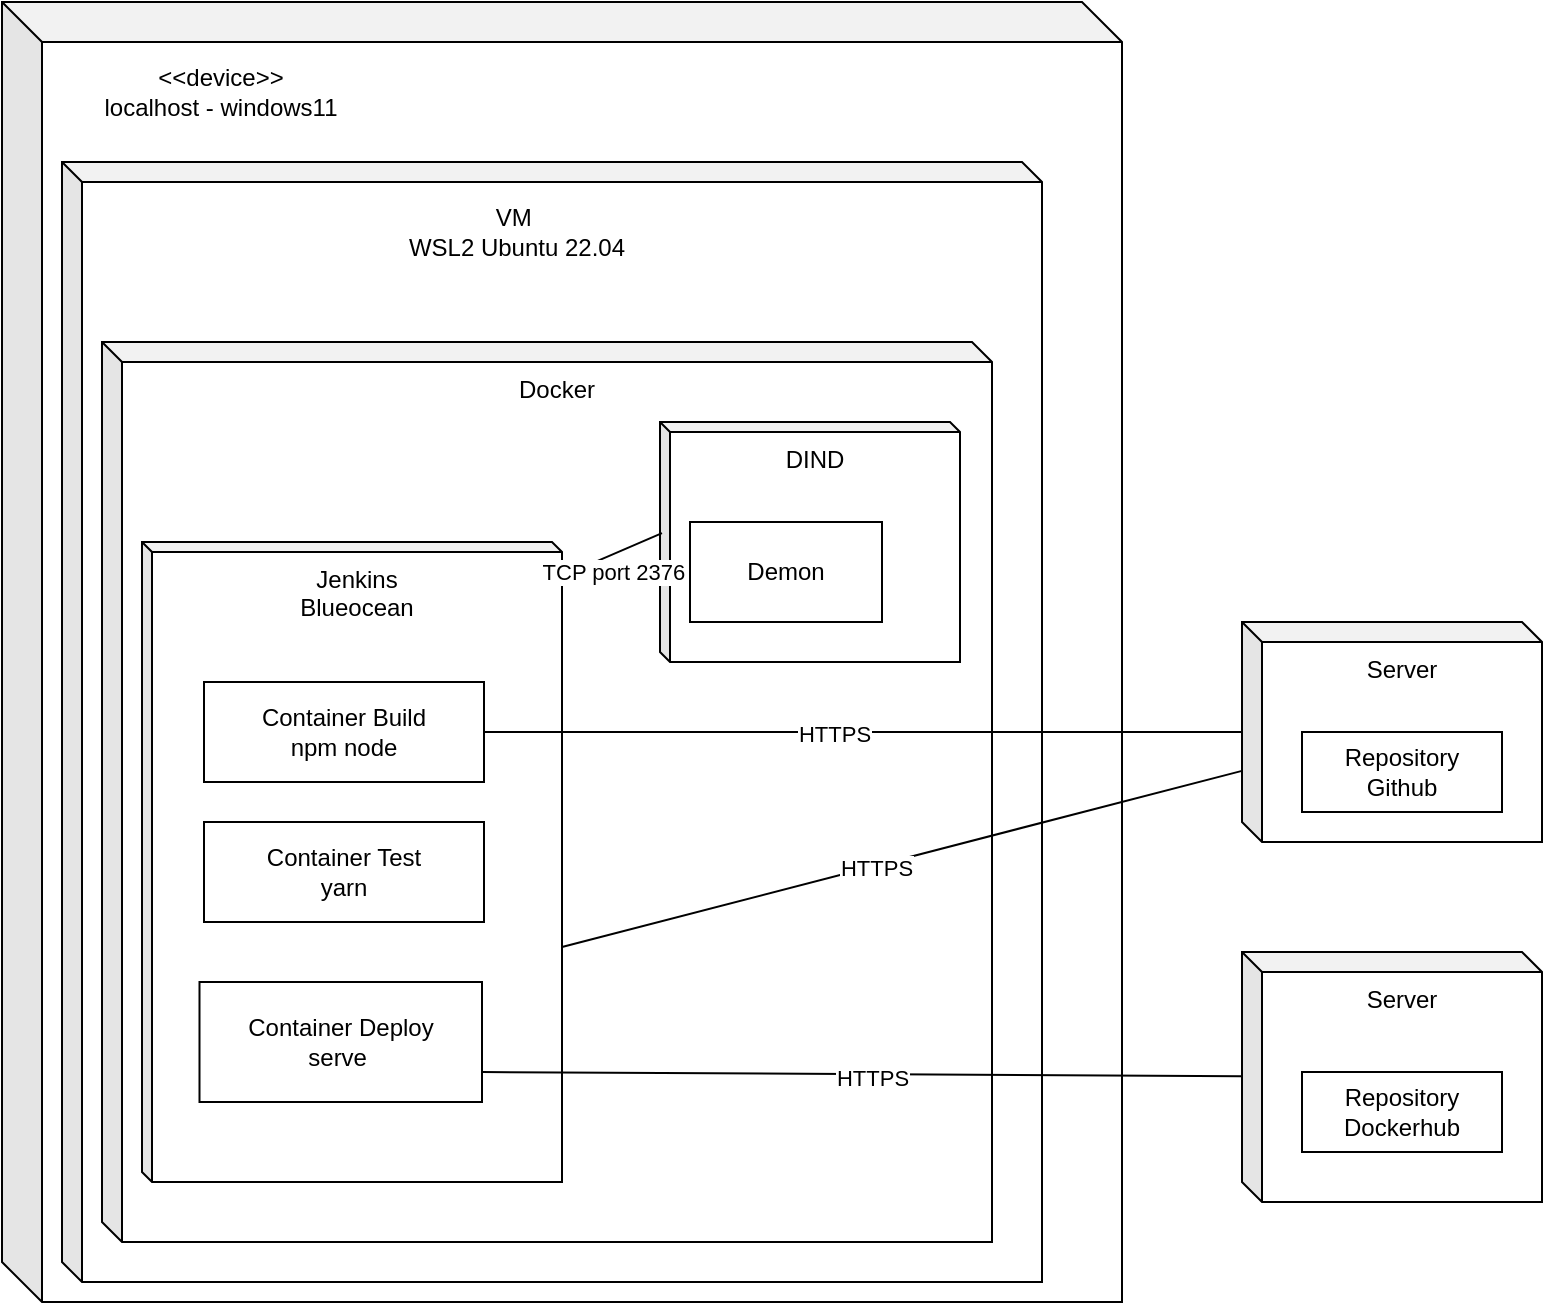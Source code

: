 <mxfile version="24.2.3" type="device">
  <diagram name="Strona-1" id="uZYEAxxyMHP9XfETYJzX">
    <mxGraphModel dx="1159" dy="610" grid="1" gridSize="10" guides="1" tooltips="1" connect="1" arrows="1" fold="1" page="1" pageScale="1" pageWidth="827" pageHeight="1169" math="0" shadow="0">
      <root>
        <mxCell id="0" />
        <mxCell id="1" parent="0" />
        <mxCell id="lDL3B1EC10hEtl2htI_i-2" value="" style="shape=cube;whiteSpace=wrap;html=1;boundedLbl=1;backgroundOutline=1;darkOpacity=0.05;darkOpacity2=0.1;" vertex="1" parent="1">
          <mxGeometry x="10" y="50" width="560" height="650" as="geometry" />
        </mxCell>
        <mxCell id="lDL3B1EC10hEtl2htI_i-3" value="&amp;lt;&amp;lt;device&amp;gt;&amp;gt;&lt;div&gt;localhost - windows11&lt;/div&gt;" style="text;html=1;align=center;verticalAlign=middle;whiteSpace=wrap;rounded=0;" vertex="1" parent="1">
          <mxGeometry x="60" y="80" width="119" height="30" as="geometry" />
        </mxCell>
        <mxCell id="lDL3B1EC10hEtl2htI_i-4" value="" style="shape=cube;whiteSpace=wrap;html=1;boundedLbl=1;backgroundOutline=1;darkOpacity=0.05;darkOpacity2=0.1;size=10;" vertex="1" parent="1">
          <mxGeometry x="40" y="130" width="490" height="560" as="geometry" />
        </mxCell>
        <mxCell id="lDL3B1EC10hEtl2htI_i-5" value="Server" style="shape=cube;whiteSpace=wrap;html=1;boundedLbl=1;backgroundOutline=1;darkOpacity=0.05;darkOpacity2=0.1;size=10;verticalAlign=top;" vertex="1" parent="1">
          <mxGeometry x="630" y="360" width="150" height="110" as="geometry" />
        </mxCell>
        <mxCell id="lDL3B1EC10hEtl2htI_i-6" value="Server" style="shape=cube;whiteSpace=wrap;html=1;boundedLbl=1;backgroundOutline=1;darkOpacity=0.05;darkOpacity2=0.1;size=10;verticalAlign=top;" vertex="1" parent="1">
          <mxGeometry x="630" y="525" width="150" height="125" as="geometry" />
        </mxCell>
        <mxCell id="lDL3B1EC10hEtl2htI_i-7" value="VM&amp;nbsp;&lt;div&gt;WSL2 Ubuntu 22.04&lt;/div&gt;" style="text;html=1;align=center;verticalAlign=middle;whiteSpace=wrap;rounded=0;" vertex="1" parent="1">
          <mxGeometry x="210" y="150" width="115" height="30" as="geometry" />
        </mxCell>
        <mxCell id="lDL3B1EC10hEtl2htI_i-9" value="Docker" style="shape=cube;whiteSpace=wrap;html=1;boundedLbl=1;backgroundOutline=1;darkOpacity=0.05;darkOpacity2=0.1;size=10;verticalAlign=top;" vertex="1" parent="1">
          <mxGeometry x="60" y="220" width="445" height="450" as="geometry" />
        </mxCell>
        <mxCell id="lDL3B1EC10hEtl2htI_i-10" value="Jenkins&lt;div&gt;Blueocean&lt;/div&gt;" style="shape=cube;whiteSpace=wrap;html=1;boundedLbl=1;backgroundOutline=1;darkOpacity=0.05;darkOpacity2=0.1;size=5;verticalAlign=top;" vertex="1" parent="1">
          <mxGeometry x="80" y="320" width="210" height="320" as="geometry" />
        </mxCell>
        <mxCell id="lDL3B1EC10hEtl2htI_i-11" value="DIND" style="shape=cube;whiteSpace=wrap;html=1;boundedLbl=1;backgroundOutline=1;darkOpacity=0.05;darkOpacity2=0.1;size=5;verticalAlign=top;" vertex="1" parent="1">
          <mxGeometry x="339" y="260" width="150" height="120" as="geometry" />
        </mxCell>
        <mxCell id="lDL3B1EC10hEtl2htI_i-17" value="" style="endArrow=none;html=1;rounded=0;exitX=1.009;exitY=0.051;exitDx=0;exitDy=0;exitPerimeter=0;entryX=-0.003;entryY=0.544;entryDx=0;entryDy=0;entryPerimeter=0;" edge="1" parent="1" source="lDL3B1EC10hEtl2htI_i-10">
          <mxGeometry width="50" height="50" relative="1" as="geometry">
            <mxPoint x="294.08" y="270.0" as="sourcePoint" />
            <mxPoint x="340" y="315.53" as="targetPoint" />
          </mxGeometry>
        </mxCell>
        <mxCell id="lDL3B1EC10hEtl2htI_i-19" value="TCP port 2376&amp;nbsp;" style="edgeLabel;html=1;align=center;verticalAlign=middle;resizable=0;points=[];" vertex="1" connectable="0" parent="lDL3B1EC10hEtl2htI_i-17">
          <mxGeometry x="-0.323" y="5" relative="1" as="geometry">
            <mxPoint x="11" y="10" as="offset" />
          </mxGeometry>
        </mxCell>
        <mxCell id="lDL3B1EC10hEtl2htI_i-18" value="Demon" style="rounded=0;whiteSpace=wrap;html=1;" vertex="1" parent="1">
          <mxGeometry x="354" y="310" width="96" height="50" as="geometry" />
        </mxCell>
        <mxCell id="lDL3B1EC10hEtl2htI_i-21" value="Container Build&lt;div&gt;npm node&lt;/div&gt;" style="rounded=0;whiteSpace=wrap;html=1;" vertex="1" parent="1">
          <mxGeometry x="111" y="390" width="140" height="50" as="geometry" />
        </mxCell>
        <mxCell id="lDL3B1EC10hEtl2htI_i-22" value="Container Test&lt;div&gt;yarn&lt;/div&gt;" style="rounded=0;whiteSpace=wrap;html=1;" vertex="1" parent="1">
          <mxGeometry x="111" y="460" width="140" height="50" as="geometry" />
        </mxCell>
        <mxCell id="lDL3B1EC10hEtl2htI_i-25" value="Container&amp;nbsp;&lt;span style=&quot;background-color: initial;&quot;&gt;Deploy&lt;/span&gt;&lt;div&gt;&lt;div&gt;serve&amp;nbsp;&lt;/div&gt;&lt;/div&gt;" style="rounded=0;whiteSpace=wrap;html=1;" vertex="1" parent="1">
          <mxGeometry x="108.75" y="540" width="141.25" height="60" as="geometry" />
        </mxCell>
        <mxCell id="lDL3B1EC10hEtl2htI_i-26" value="" style="endArrow=none;html=1;rounded=0;exitX=1;exitY=0.75;exitDx=0;exitDy=0;" edge="1" parent="1" source="lDL3B1EC10hEtl2htI_i-25" target="lDL3B1EC10hEtl2htI_i-6">
          <mxGeometry width="50" height="50" relative="1" as="geometry">
            <mxPoint x="350" y="480" as="sourcePoint" />
            <mxPoint x="400" y="430" as="targetPoint" />
          </mxGeometry>
        </mxCell>
        <mxCell id="lDL3B1EC10hEtl2htI_i-30" value="HTTPS" style="edgeLabel;html=1;align=center;verticalAlign=middle;resizable=0;points=[];" vertex="1" connectable="0" parent="lDL3B1EC10hEtl2htI_i-26">
          <mxGeometry x="0.026" y="-2" relative="1" as="geometry">
            <mxPoint as="offset" />
          </mxGeometry>
        </mxCell>
        <mxCell id="lDL3B1EC10hEtl2htI_i-27" value="" style="endArrow=none;html=1;rounded=0;exitX=0;exitY=0;exitDx=210;exitDy=202.5;exitPerimeter=0;" edge="1" parent="1" source="lDL3B1EC10hEtl2htI_i-10" target="lDL3B1EC10hEtl2htI_i-5">
          <mxGeometry width="50" height="50" relative="1" as="geometry">
            <mxPoint x="350" y="470" as="sourcePoint" />
            <mxPoint x="400" y="420" as="targetPoint" />
          </mxGeometry>
        </mxCell>
        <mxCell id="lDL3B1EC10hEtl2htI_i-28" value="HTTPS" style="edgeLabel;html=1;align=center;verticalAlign=middle;resizable=0;points=[];" vertex="1" connectable="0" parent="lDL3B1EC10hEtl2htI_i-27">
          <mxGeometry x="-0.08" y="-1" relative="1" as="geometry">
            <mxPoint as="offset" />
          </mxGeometry>
        </mxCell>
        <mxCell id="lDL3B1EC10hEtl2htI_i-32" style="edgeStyle=orthogonalEdgeStyle;rounded=0;orthogonalLoop=1;jettySize=auto;html=1;exitX=0.5;exitY=1;exitDx=0;exitDy=0;" edge="1" parent="1" source="lDL3B1EC10hEtl2htI_i-21" target="lDL3B1EC10hEtl2htI_i-21">
          <mxGeometry relative="1" as="geometry" />
        </mxCell>
        <mxCell id="lDL3B1EC10hEtl2htI_i-33" value="" style="endArrow=none;html=1;rounded=0;exitX=1;exitY=0.5;exitDx=0;exitDy=0;" edge="1" parent="1" source="lDL3B1EC10hEtl2htI_i-21" target="lDL3B1EC10hEtl2htI_i-5">
          <mxGeometry width="50" height="50" relative="1" as="geometry">
            <mxPoint x="300" y="473" as="sourcePoint" />
            <mxPoint x="640" y="434" as="targetPoint" />
          </mxGeometry>
        </mxCell>
        <mxCell id="lDL3B1EC10hEtl2htI_i-34" value="HTTPS" style="edgeLabel;html=1;align=center;verticalAlign=middle;resizable=0;points=[];" vertex="1" connectable="0" parent="lDL3B1EC10hEtl2htI_i-33">
          <mxGeometry x="-0.08" y="-1" relative="1" as="geometry">
            <mxPoint as="offset" />
          </mxGeometry>
        </mxCell>
        <mxCell id="lDL3B1EC10hEtl2htI_i-35" value="Repository&lt;div&gt;Github&lt;/div&gt;" style="rounded=0;whiteSpace=wrap;html=1;" vertex="1" parent="1">
          <mxGeometry x="660" y="415" width="100" height="40" as="geometry" />
        </mxCell>
        <mxCell id="lDL3B1EC10hEtl2htI_i-36" value="Repository&lt;div&gt;Dockerhub&lt;/div&gt;" style="rounded=0;whiteSpace=wrap;html=1;" vertex="1" parent="1">
          <mxGeometry x="660" y="585" width="100" height="40" as="geometry" />
        </mxCell>
      </root>
    </mxGraphModel>
  </diagram>
</mxfile>

